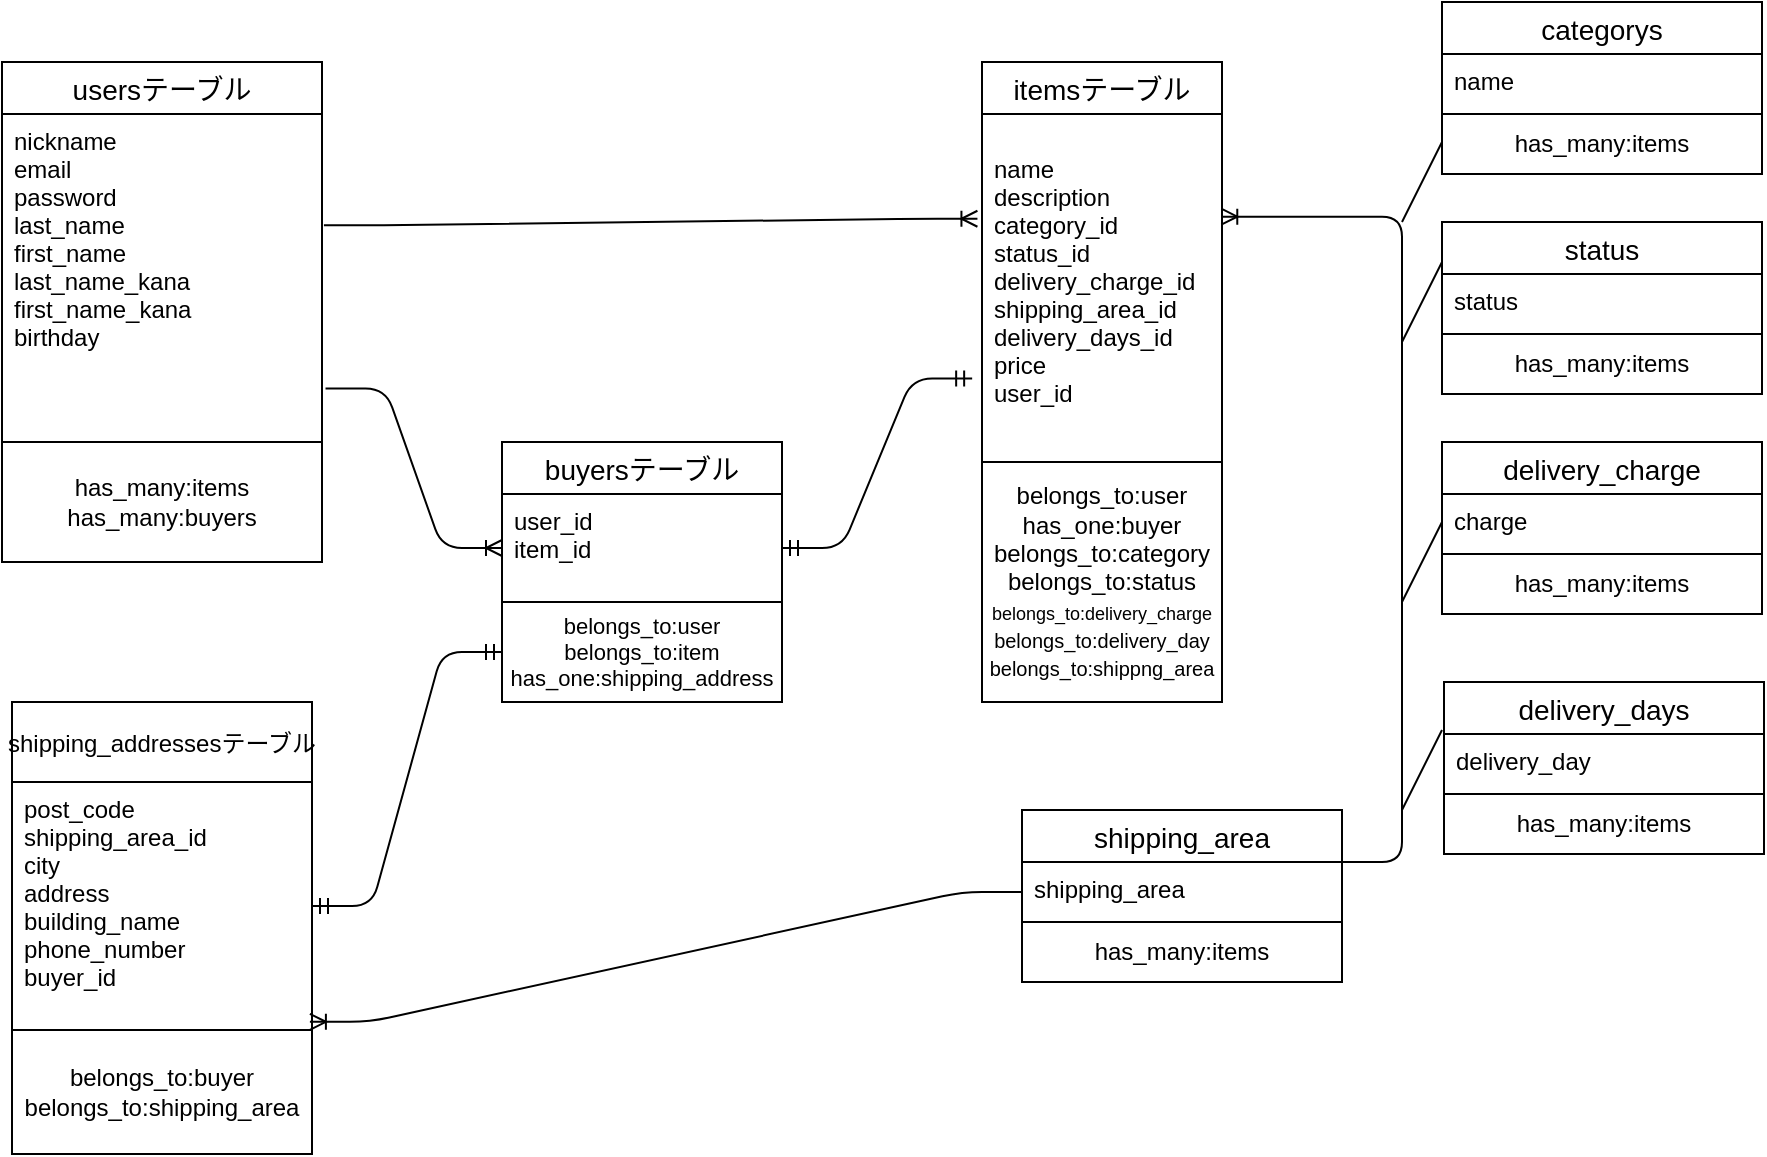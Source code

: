 <mxfile>
    <diagram id="VOouWU0ac3_M6F4o2_7O" name="ページ1">
        <mxGraphModel dx="964" dy="557" grid="1" gridSize="10" guides="1" tooltips="1" connect="1" arrows="1" fold="0" page="1" pageScale="1" pageWidth="3300" pageHeight="2339" math="0" shadow="0">
            <root>
                <mxCell id="0"/>
                <mxCell id="1" parent="0"/>
                <mxCell id="15" value="usersテーブル" style="swimlane;fontStyle=0;childLayout=stackLayout;horizontal=1;startSize=26;horizontalStack=0;resizeParent=1;resizeParentMax=0;resizeLast=0;collapsible=1;marginBottom=0;align=center;fontSize=14;" parent="1" vertex="1">
                    <mxGeometry x="120" y="120" width="160" height="190" as="geometry"/>
                </mxCell>
                <mxCell id="16" value="nickname&#10;email&#10;password&#10;last_name&#10;first_name&#10;last_name_kana&#10;first_name_kana&#10;birthday&#10;&#10;" style="text;strokeColor=none;fillColor=none;spacingLeft=4;spacingRight=4;overflow=hidden;rotatable=0;points=[[0,0.5],[1,0.5]];portConstraint=eastwest;fontSize=12;" parent="15" vertex="1">
                    <mxGeometry y="26" width="160" height="164" as="geometry"/>
                </mxCell>
                <mxCell id="19" value="itemsテーブル" style="swimlane;fontStyle=0;childLayout=stackLayout;horizontal=1;startSize=26;horizontalStack=0;resizeParent=1;resizeParentMax=0;resizeLast=0;collapsible=1;marginBottom=0;align=center;fontSize=14;" parent="1" vertex="1">
                    <mxGeometry x="610" y="120" width="120" height="200" as="geometry"/>
                </mxCell>
                <mxCell id="20" value="&#10;name&#10;description&#10;category_id&#10;status_id&#10;delivery_charge_id&#10;shipping_area_id&#10;delivery_days_id&#10;price&#10;user_id" style="text;strokeColor=none;fillColor=none;spacingLeft=4;spacingRight=4;overflow=hidden;rotatable=0;points=[[0,0.5],[1,0.5]];portConstraint=eastwest;fontSize=12;" parent="19" vertex="1">
                    <mxGeometry y="26" width="120" height="174" as="geometry"/>
                </mxCell>
                <mxCell id="21" value="shipping_addressesテーブル" style="swimlane;fontStyle=0;childLayout=stackLayout;horizontal=1;startSize=40;horizontalStack=0;resizeParent=1;resizeParentMax=0;resizeLast=0;collapsible=1;marginBottom=0;align=center;fontSize=12;" parent="1" vertex="1">
                    <mxGeometry x="125" y="440" width="150" height="164" as="geometry"/>
                </mxCell>
                <mxCell id="22" value="post_code&#10;shipping_area_id&#10;city&#10;address&#10;building_name&#10;phone_number&#10;buyer_id&#10;" style="text;strokeColor=none;fillColor=none;spacingLeft=4;spacingRight=4;overflow=hidden;rotatable=0;points=[[0,0.5],[1,0.5]];portConstraint=eastwest;fontSize=12;" parent="21" vertex="1">
                    <mxGeometry y="40" width="150" height="124" as="geometry"/>
                </mxCell>
                <mxCell id="27" value="" style="edgeStyle=entityRelationEdgeStyle;fontSize=12;html=1;endArrow=ERoneToMany;exitX=1.006;exitY=0.339;exitDx=0;exitDy=0;exitPerimeter=0;entryX=-0.019;entryY=0.301;entryDx=0;entryDy=0;entryPerimeter=0;" parent="1" source="16" target="20" edge="1">
                    <mxGeometry width="100" height="100" relative="1" as="geometry">
                        <mxPoint x="680" y="463" as="sourcePoint"/>
                        <mxPoint x="570" y="198" as="targetPoint"/>
                    </mxGeometry>
                </mxCell>
                <mxCell id="34" value="belongs_to:buyer&lt;br&gt;belongs_to:shipping_area" style="whiteSpace=wrap;html=1;align=center;" parent="1" vertex="1">
                    <mxGeometry x="125" y="604" width="150" height="62" as="geometry"/>
                </mxCell>
                <mxCell id="35" value="belongs_to:user&lt;br&gt;has_one:buyer&lt;br&gt;belongs_to:category&lt;br&gt;belongs_to:status&lt;br&gt;&lt;font style=&quot;font-size: 9px;&quot;&gt;belongs_to:&lt;font style=&quot;font-size: 9px;&quot;&gt;delivery_charge&lt;/font&gt;&lt;/font&gt;&lt;br&gt;&lt;font style=&quot;font-size: 10px;&quot;&gt;belongs_to:delivery_day&lt;br&gt;&lt;/font&gt;&lt;span style=&quot;font-size: 10px;&quot;&gt;belongs_to&lt;/span&gt;&lt;font size=&quot;1&quot;&gt;:shippng_area&lt;/font&gt;" style="whiteSpace=wrap;html=1;align=center;" parent="1" vertex="1">
                    <mxGeometry x="610" y="320" width="120" height="120" as="geometry"/>
                </mxCell>
                <mxCell id="31" value="has_many:items&lt;br&gt;has_many:buyers" style="whiteSpace=wrap;html=1;align=center;" parent="1" vertex="1">
                    <mxGeometry x="120" y="310" width="160" height="60" as="geometry"/>
                </mxCell>
                <mxCell id="46" value="buyersテーブル" style="swimlane;fontStyle=0;childLayout=stackLayout;horizontal=1;startSize=26;horizontalStack=0;resizeParent=1;resizeParentMax=0;resizeLast=0;collapsible=1;marginBottom=0;align=center;fontSize=14;" parent="1" vertex="1">
                    <mxGeometry x="370" y="310" width="140" height="80" as="geometry"/>
                </mxCell>
                <mxCell id="47" value="user_id&#10;item_id&#10;" style="text;strokeColor=none;fillColor=none;spacingLeft=4;spacingRight=4;overflow=hidden;rotatable=0;points=[[0,0.5],[1,0.5]];portConstraint=eastwest;fontSize=12;" parent="46" vertex="1">
                    <mxGeometry y="26" width="140" height="54" as="geometry"/>
                </mxCell>
                <mxCell id="49" value="belongs_to:user&lt;br style=&quot;font-size: 11px;&quot;&gt;belongs_to:item&lt;br style=&quot;font-size: 11px;&quot;&gt;has_one:shipping_address" style="whiteSpace=wrap;html=1;align=center;fontSize=11;" parent="1" vertex="1">
                    <mxGeometry x="370" y="390" width="140" height="50" as="geometry"/>
                </mxCell>
                <mxCell id="50" value="categorys" style="swimlane;fontStyle=0;childLayout=stackLayout;horizontal=1;startSize=26;horizontalStack=0;resizeParent=1;resizeParentMax=0;resizeLast=0;collapsible=1;marginBottom=0;align=center;fontSize=14;" vertex="1" parent="1">
                    <mxGeometry x="840" y="90" width="160" height="86" as="geometry"/>
                </mxCell>
                <mxCell id="51" value="name" style="text;strokeColor=none;fillColor=none;spacingLeft=4;spacingRight=4;overflow=hidden;rotatable=0;points=[[0,0.5],[1,0.5]];portConstraint=eastwest;fontSize=12;" vertex="1" parent="50">
                    <mxGeometry y="26" width="160" height="30" as="geometry"/>
                </mxCell>
                <mxCell id="90" value="has_many:items" style="whiteSpace=wrap;html=1;align=center;" vertex="1" parent="50">
                    <mxGeometry y="56" width="160" height="30" as="geometry"/>
                </mxCell>
                <mxCell id="55" value="" style="edgeStyle=entityRelationEdgeStyle;fontSize=12;html=1;endArrow=ERoneToMany;exitX=1.011;exitY=0.837;exitDx=0;exitDy=0;entryX=0;entryY=0.5;entryDx=0;entryDy=0;exitPerimeter=0;" edge="1" parent="1" source="16" target="47">
                    <mxGeometry width="100" height="100" relative="1" as="geometry">
                        <mxPoint x="270" y="410" as="sourcePoint"/>
                        <mxPoint x="510" y="310" as="targetPoint"/>
                    </mxGeometry>
                </mxCell>
                <mxCell id="58" value="" style="edgeStyle=entityRelationEdgeStyle;fontSize=12;html=1;endArrow=ERmandOne;startArrow=ERmandOne;exitX=1;exitY=0.5;exitDx=0;exitDy=0;entryX=-0.041;entryY=0.76;entryDx=0;entryDy=0;entryPerimeter=0;" edge="1" parent="1" source="47" target="20">
                    <mxGeometry width="100" height="100" relative="1" as="geometry">
                        <mxPoint x="640" y="470" as="sourcePoint"/>
                        <mxPoint x="790" y="418" as="targetPoint"/>
                    </mxGeometry>
                </mxCell>
                <mxCell id="60" value="" style="edgeStyle=entityRelationEdgeStyle;fontSize=12;html=1;endArrow=ERmandOne;startArrow=ERmandOne;entryX=0;entryY=0.5;entryDx=0;entryDy=0;exitX=1;exitY=0.5;exitDx=0;exitDy=0;" edge="1" parent="1" source="22" target="49">
                    <mxGeometry width="100" height="100" relative="1" as="geometry">
                        <mxPoint x="520" y="590" as="sourcePoint"/>
                        <mxPoint x="340" y="440" as="targetPoint"/>
                    </mxGeometry>
                </mxCell>
                <mxCell id="64" value="status" style="swimlane;fontStyle=0;childLayout=stackLayout;horizontal=1;startSize=26;horizontalStack=0;resizeParent=1;resizeParentMax=0;resizeLast=0;collapsible=1;marginBottom=0;align=center;fontSize=14;" vertex="1" parent="1">
                    <mxGeometry x="840" y="200" width="160" height="86" as="geometry"/>
                </mxCell>
                <mxCell id="65" value="status" style="text;strokeColor=none;fillColor=none;spacingLeft=4;spacingRight=4;overflow=hidden;rotatable=0;points=[[0,0.5],[1,0.5]];portConstraint=eastwest;fontSize=12;" vertex="1" parent="64">
                    <mxGeometry y="26" width="160" height="30" as="geometry"/>
                </mxCell>
                <mxCell id="89" value="has_many:items" style="whiteSpace=wrap;html=1;align=center;" vertex="1" parent="64">
                    <mxGeometry y="56" width="160" height="30" as="geometry"/>
                </mxCell>
                <mxCell id="67" value="delivery_charge" style="swimlane;fontStyle=0;childLayout=stackLayout;horizontal=1;startSize=26;horizontalStack=0;resizeParent=1;resizeParentMax=0;resizeLast=0;collapsible=1;marginBottom=0;align=center;fontSize=14;" vertex="1" parent="1">
                    <mxGeometry x="840" y="310" width="160" height="86" as="geometry"/>
                </mxCell>
                <mxCell id="68" value="charge" style="text;strokeColor=none;fillColor=none;spacingLeft=4;spacingRight=4;overflow=hidden;rotatable=0;points=[[0,0.5],[1,0.5]];portConstraint=eastwest;fontSize=12;" vertex="1" parent="67">
                    <mxGeometry y="26" width="160" height="30" as="geometry"/>
                </mxCell>
                <mxCell id="88" value="has_many:items" style="whiteSpace=wrap;html=1;align=center;" vertex="1" parent="67">
                    <mxGeometry y="56" width="160" height="30" as="geometry"/>
                </mxCell>
                <mxCell id="70" value="delivery_days" style="swimlane;fontStyle=0;childLayout=stackLayout;horizontal=1;startSize=26;horizontalStack=0;resizeParent=1;resizeParentMax=0;resizeLast=0;collapsible=1;marginBottom=0;align=center;fontSize=14;" vertex="1" parent="1">
                    <mxGeometry x="841" y="430" width="160" height="86" as="geometry"/>
                </mxCell>
                <mxCell id="71" value="delivery_day" style="text;strokeColor=none;fillColor=none;spacingLeft=4;spacingRight=4;overflow=hidden;rotatable=0;points=[[0,0.5],[1,0.5]];portConstraint=eastwest;fontSize=12;" vertex="1" parent="70">
                    <mxGeometry y="26" width="160" height="30" as="geometry"/>
                </mxCell>
                <mxCell id="87" value="has_many:items" style="whiteSpace=wrap;html=1;align=center;" vertex="1" parent="70">
                    <mxGeometry y="56" width="160" height="30" as="geometry"/>
                </mxCell>
                <mxCell id="72" value="shipping_area" style="swimlane;fontStyle=0;childLayout=stackLayout;horizontal=1;startSize=26;horizontalStack=0;resizeParent=1;resizeParentMax=0;resizeLast=0;collapsible=1;marginBottom=0;align=center;fontSize=14;" vertex="1" parent="1">
                    <mxGeometry x="630" y="494" width="160" height="56" as="geometry"/>
                </mxCell>
                <mxCell id="73" value="shipping_area" style="text;strokeColor=none;fillColor=none;spacingLeft=4;spacingRight=4;overflow=hidden;rotatable=0;points=[[0,0.5],[1,0.5]];portConstraint=eastwest;fontSize=12;" vertex="1" parent="72">
                    <mxGeometry y="26" width="160" height="30" as="geometry"/>
                </mxCell>
                <mxCell id="75" value="" style="edgeStyle=entityRelationEdgeStyle;fontSize=12;html=1;endArrow=ERoneToMany;entryX=0.997;entryY=0.295;entryDx=0;entryDy=0;entryPerimeter=0;" edge="1" parent="1" target="20">
                    <mxGeometry width="100" height="100" relative="1" as="geometry">
                        <mxPoint x="790" y="520" as="sourcePoint"/>
                        <mxPoint x="790" y="290" as="targetPoint"/>
                    </mxGeometry>
                </mxCell>
                <mxCell id="79" value="" style="endArrow=none;html=1;rounded=0;fontSize=11;entryX=-0.002;entryY=0.18;entryDx=0;entryDy=0;entryPerimeter=0;" edge="1" parent="1">
                    <mxGeometry relative="1" as="geometry">
                        <mxPoint x="820" y="260" as="sourcePoint"/>
                        <mxPoint x="840.0" y="220.0" as="targetPoint"/>
                    </mxGeometry>
                </mxCell>
                <mxCell id="80" value="" style="endArrow=none;html=1;rounded=0;fontSize=11;" edge="1" parent="1">
                    <mxGeometry relative="1" as="geometry">
                        <mxPoint x="820" y="390" as="sourcePoint"/>
                        <mxPoint x="840" y="350" as="targetPoint"/>
                    </mxGeometry>
                </mxCell>
                <mxCell id="81" value="" style="endArrow=none;html=1;rounded=0;fontSize=11;entryX=-0.002;entryY=0.18;entryDx=0;entryDy=0;entryPerimeter=0;" edge="1" parent="1">
                    <mxGeometry relative="1" as="geometry">
                        <mxPoint x="820" y="494" as="sourcePoint"/>
                        <mxPoint x="840" y="454" as="targetPoint"/>
                    </mxGeometry>
                </mxCell>
                <mxCell id="82" value="" style="endArrow=none;html=1;rounded=0;fontSize=11;entryX=-0.002;entryY=0.18;entryDx=0;entryDy=0;entryPerimeter=0;" edge="1" parent="1">
                    <mxGeometry relative="1" as="geometry">
                        <mxPoint x="820" y="200" as="sourcePoint"/>
                        <mxPoint x="840" y="160" as="targetPoint"/>
                    </mxGeometry>
                </mxCell>
                <mxCell id="85" value="" style="edgeStyle=entityRelationEdgeStyle;fontSize=12;html=1;endArrow=ERoneToMany;entryX=0.993;entryY=0.967;entryDx=0;entryDy=0;entryPerimeter=0;exitX=0;exitY=0.5;exitDx=0;exitDy=0;" edge="1" parent="1" source="73" target="22">
                    <mxGeometry width="100" height="100" relative="1" as="geometry">
                        <mxPoint x="580" y="560" as="sourcePoint"/>
                        <mxPoint x="540" y="690" as="targetPoint"/>
                    </mxGeometry>
                </mxCell>
                <mxCell id="86" value="has_many:items" style="whiteSpace=wrap;html=1;align=center;" vertex="1" parent="1">
                    <mxGeometry x="630" y="550" width="160" height="30" as="geometry"/>
                </mxCell>
            </root>
        </mxGraphModel>
    </diagram>
</mxfile>